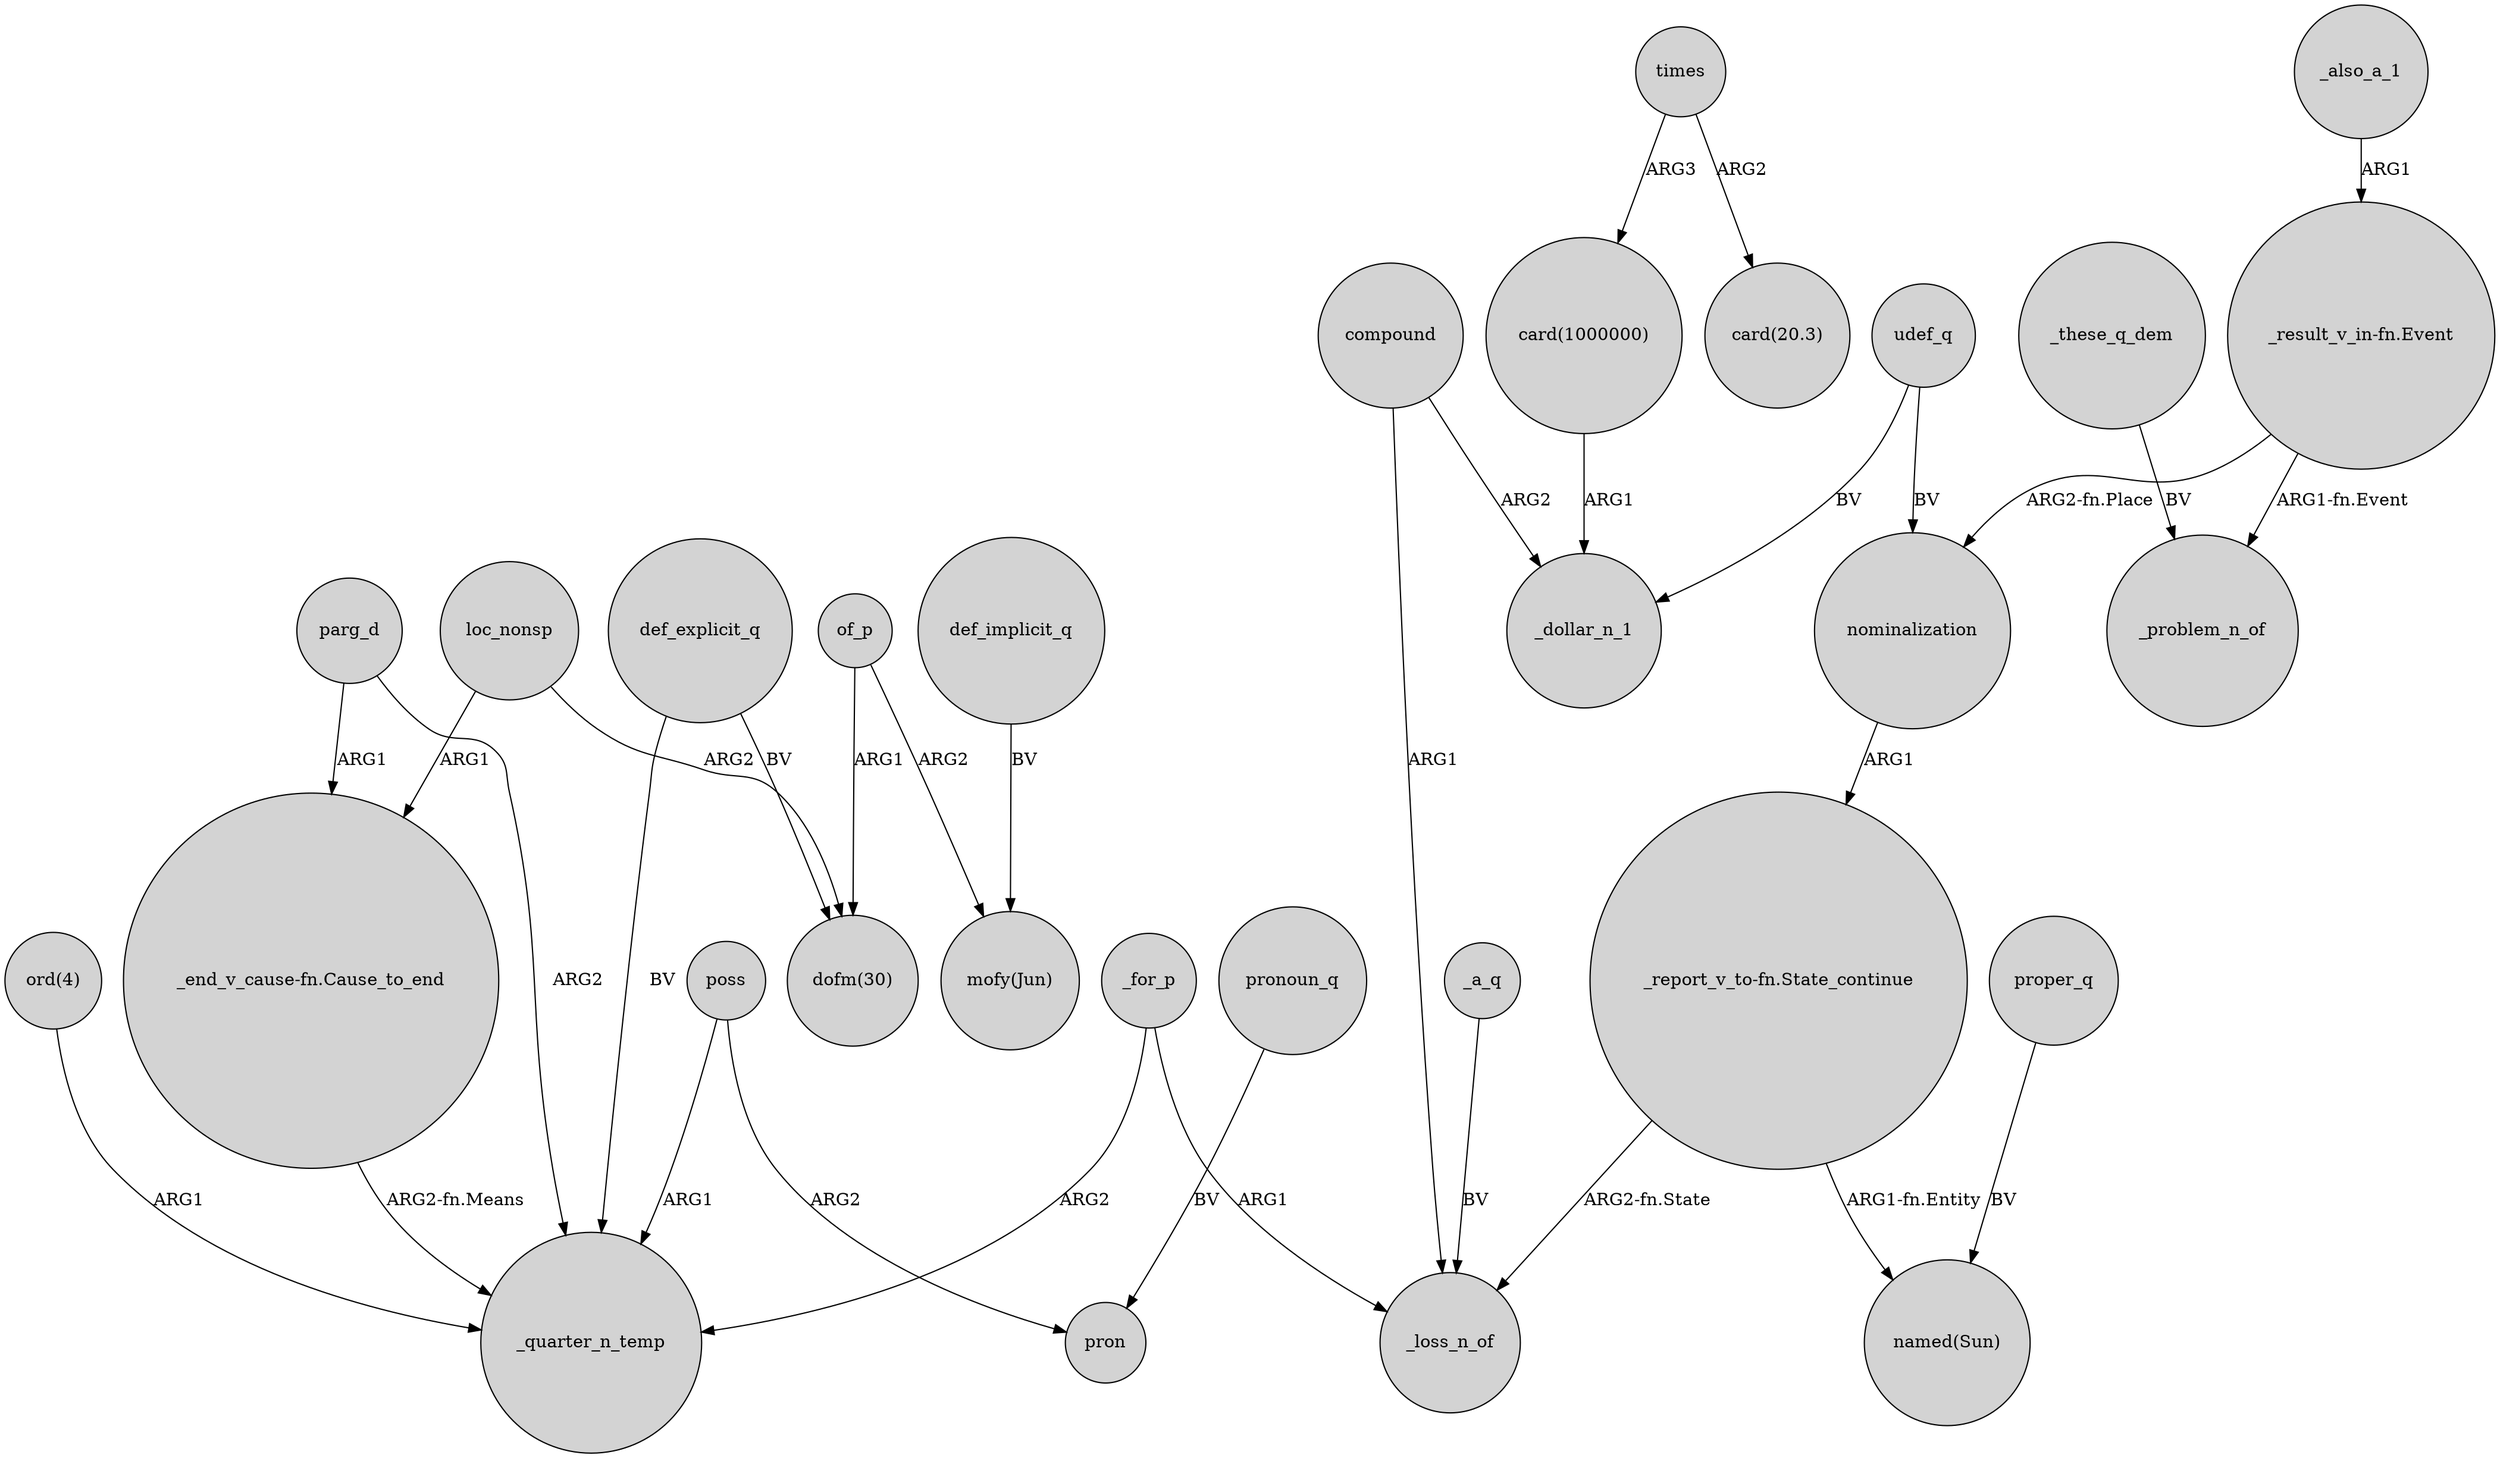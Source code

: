 digraph {
	node [shape=circle style=filled]
	parg_d -> "_end_v_cause-fn.Cause_to_end" [label=ARG1]
	_a_q -> _loss_n_of [label=BV]
	"_result_v_in-fn.Event" -> nominalization [label="ARG2-fn.Place"]
	udef_q -> nominalization [label=BV]
	times -> "card(1000000)" [label=ARG3]
	compound -> _dollar_n_1 [label=ARG2]
	def_explicit_q -> "dofm(30)" [label=BV]
	def_implicit_q -> "mofy(Jun)" [label=BV]
	"_report_v_to-fn.State_continue" -> "named(Sun)" [label="ARG1-fn.Entity"]
	pronoun_q -> pron [label=BV]
	_also_a_1 -> "_result_v_in-fn.Event" [label=ARG1]
	poss -> pron [label=ARG2]
	_these_q_dem -> _problem_n_of [label=BV]
	compound -> _loss_n_of [label=ARG1]
	proper_q -> "named(Sun)" [label=BV]
	_for_p -> _quarter_n_temp [label=ARG2]
	_for_p -> _loss_n_of [label=ARG1]
	def_explicit_q -> _quarter_n_temp [label=BV]
	udef_q -> _dollar_n_1 [label=BV]
	"_report_v_to-fn.State_continue" -> _loss_n_of [label="ARG2-fn.State"]
	parg_d -> _quarter_n_temp [label=ARG2]
	"card(1000000)" -> _dollar_n_1 [label=ARG1]
	nominalization -> "_report_v_to-fn.State_continue" [label=ARG1]
	loc_nonsp -> "_end_v_cause-fn.Cause_to_end" [label=ARG1]
	"ord(4)" -> _quarter_n_temp [label=ARG1]
	"_result_v_in-fn.Event" -> _problem_n_of [label="ARG1-fn.Event"]
	poss -> _quarter_n_temp [label=ARG1]
	of_p -> "dofm(30)" [label=ARG1]
	of_p -> "mofy(Jun)" [label=ARG2]
	loc_nonsp -> "dofm(30)" [label=ARG2]
	times -> "card(20.3)" [label=ARG2]
	"_end_v_cause-fn.Cause_to_end" -> _quarter_n_temp [label="ARG2-fn.Means"]
}
